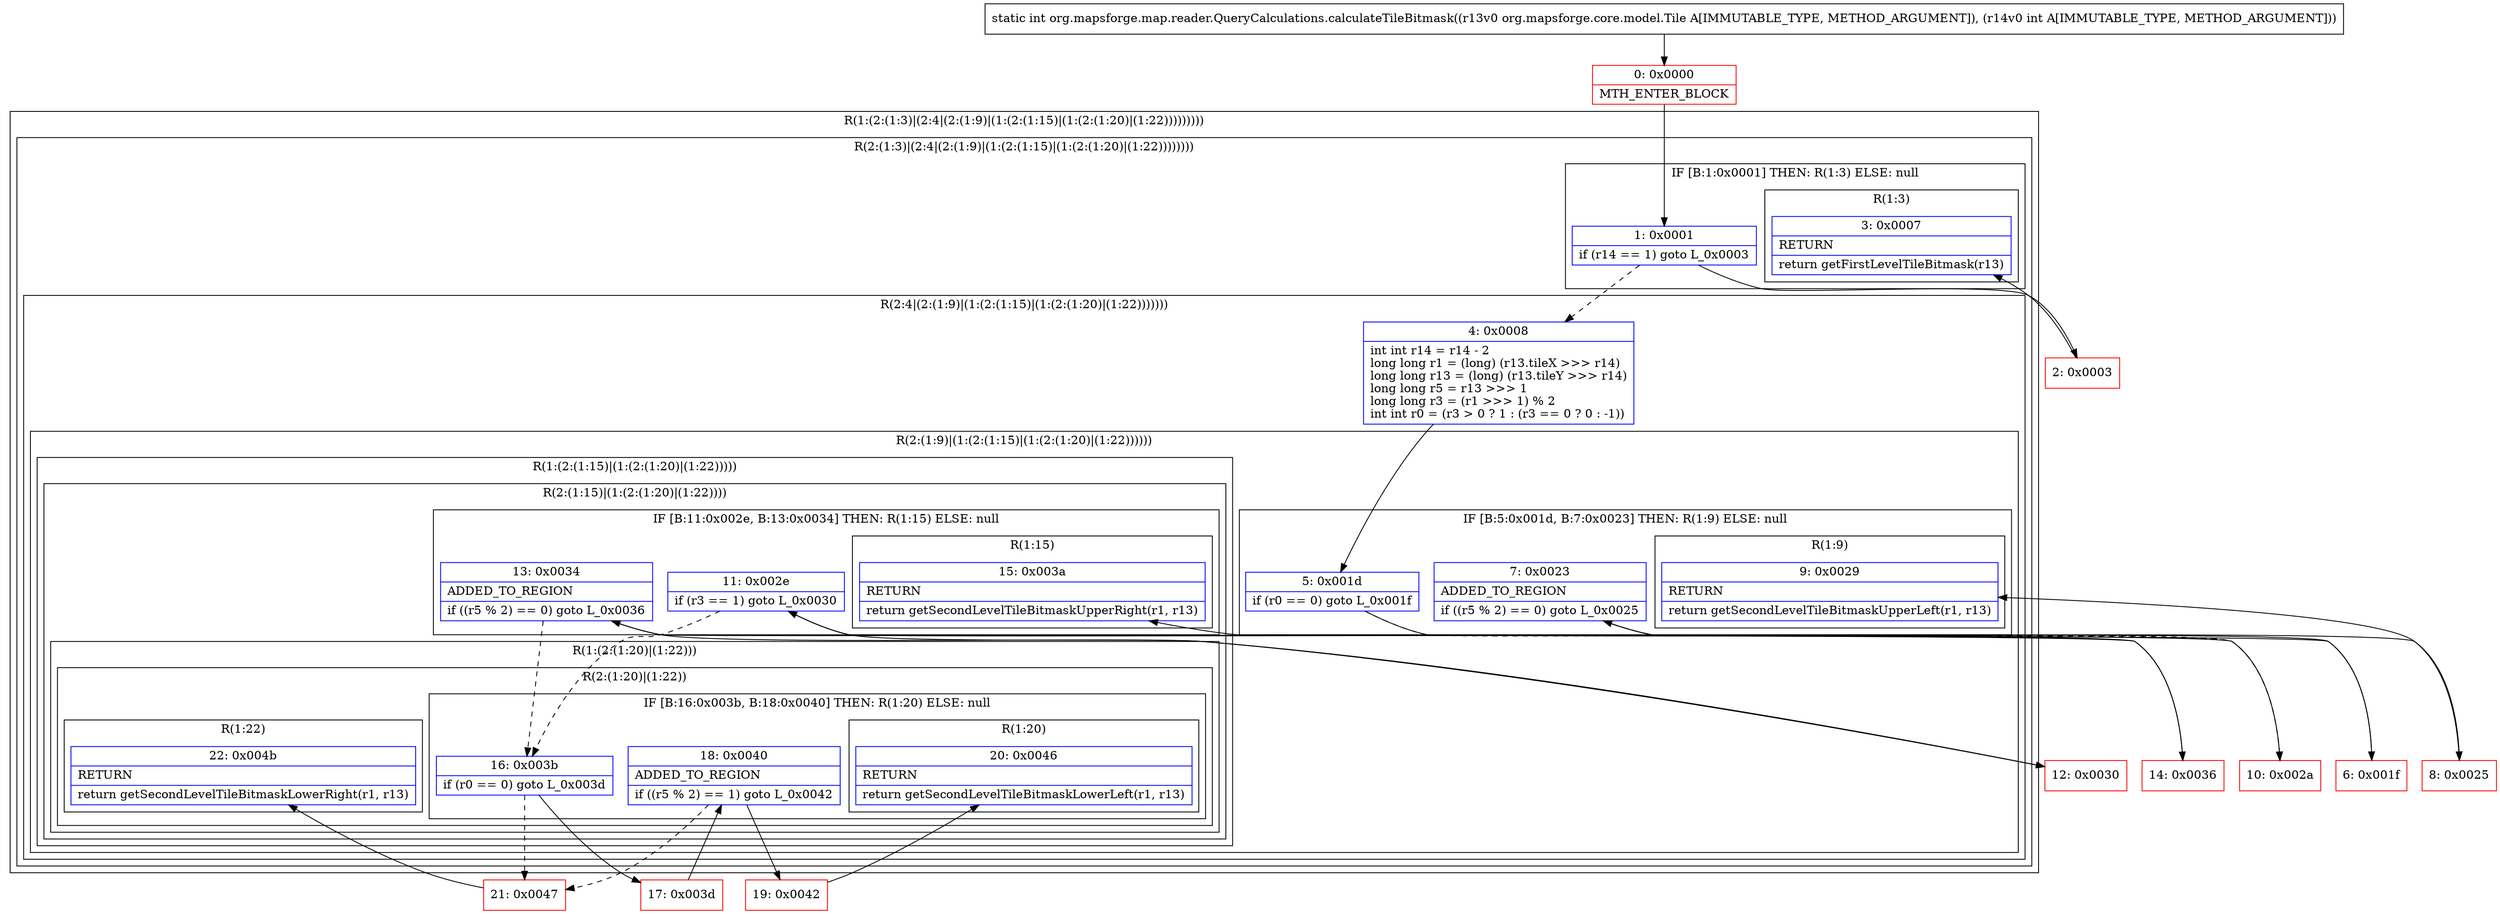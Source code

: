 digraph "CFG fororg.mapsforge.map.reader.QueryCalculations.calculateTileBitmask(Lorg\/mapsforge\/core\/model\/Tile;I)I" {
subgraph cluster_Region_1542800042 {
label = "R(1:(2:(1:3)|(2:4|(2:(1:9)|(1:(2:(1:15)|(1:(2:(1:20)|(1:22)))))))))";
node [shape=record,color=blue];
subgraph cluster_Region_718187635 {
label = "R(2:(1:3)|(2:4|(2:(1:9)|(1:(2:(1:15)|(1:(2:(1:20)|(1:22))))))))";
node [shape=record,color=blue];
subgraph cluster_IfRegion_317489358 {
label = "IF [B:1:0x0001] THEN: R(1:3) ELSE: null";
node [shape=record,color=blue];
Node_1 [shape=record,label="{1\:\ 0x0001|if (r14 == 1) goto L_0x0003\l}"];
subgraph cluster_Region_1337242763 {
label = "R(1:3)";
node [shape=record,color=blue];
Node_3 [shape=record,label="{3\:\ 0x0007|RETURN\l|return getFirstLevelTileBitmask(r13)\l}"];
}
}
subgraph cluster_Region_1405529226 {
label = "R(2:4|(2:(1:9)|(1:(2:(1:15)|(1:(2:(1:20)|(1:22)))))))";
node [shape=record,color=blue];
Node_4 [shape=record,label="{4\:\ 0x0008|int int r14 = r14 \- 2\llong long r1 = (long) (r13.tileX \>\>\> r14)\llong long r13 = (long) (r13.tileY \>\>\> r14)\llong long r5 = r13 \>\>\> 1\llong long r3 = (r1 \>\>\> 1) % 2\lint int r0 = (r3 \> 0 ? 1 : (r3 == 0 ? 0 : \-1))\l}"];
subgraph cluster_Region_1042632645 {
label = "R(2:(1:9)|(1:(2:(1:15)|(1:(2:(1:20)|(1:22))))))";
node [shape=record,color=blue];
subgraph cluster_IfRegion_200055299 {
label = "IF [B:5:0x001d, B:7:0x0023] THEN: R(1:9) ELSE: null";
node [shape=record,color=blue];
Node_5 [shape=record,label="{5\:\ 0x001d|if (r0 == 0) goto L_0x001f\l}"];
Node_7 [shape=record,label="{7\:\ 0x0023|ADDED_TO_REGION\l|if ((r5 % 2) == 0) goto L_0x0025\l}"];
subgraph cluster_Region_1638723962 {
label = "R(1:9)";
node [shape=record,color=blue];
Node_9 [shape=record,label="{9\:\ 0x0029|RETURN\l|return getSecondLevelTileBitmaskUpperLeft(r1, r13)\l}"];
}
}
subgraph cluster_Region_1633145158 {
label = "R(1:(2:(1:15)|(1:(2:(1:20)|(1:22)))))";
node [shape=record,color=blue];
subgraph cluster_Region_390846290 {
label = "R(2:(1:15)|(1:(2:(1:20)|(1:22))))";
node [shape=record,color=blue];
subgraph cluster_IfRegion_1313849272 {
label = "IF [B:11:0x002e, B:13:0x0034] THEN: R(1:15) ELSE: null";
node [shape=record,color=blue];
Node_11 [shape=record,label="{11\:\ 0x002e|if (r3 == 1) goto L_0x0030\l}"];
Node_13 [shape=record,label="{13\:\ 0x0034|ADDED_TO_REGION\l|if ((r5 % 2) == 0) goto L_0x0036\l}"];
subgraph cluster_Region_1987473940 {
label = "R(1:15)";
node [shape=record,color=blue];
Node_15 [shape=record,label="{15\:\ 0x003a|RETURN\l|return getSecondLevelTileBitmaskUpperRight(r1, r13)\l}"];
}
}
subgraph cluster_Region_2108762588 {
label = "R(1:(2:(1:20)|(1:22)))";
node [shape=record,color=blue];
subgraph cluster_Region_1778256584 {
label = "R(2:(1:20)|(1:22))";
node [shape=record,color=blue];
subgraph cluster_IfRegion_1796519545 {
label = "IF [B:16:0x003b, B:18:0x0040] THEN: R(1:20) ELSE: null";
node [shape=record,color=blue];
Node_16 [shape=record,label="{16\:\ 0x003b|if (r0 == 0) goto L_0x003d\l}"];
Node_18 [shape=record,label="{18\:\ 0x0040|ADDED_TO_REGION\l|if ((r5 % 2) == 1) goto L_0x0042\l}"];
subgraph cluster_Region_1795808998 {
label = "R(1:20)";
node [shape=record,color=blue];
Node_20 [shape=record,label="{20\:\ 0x0046|RETURN\l|return getSecondLevelTileBitmaskLowerLeft(r1, r13)\l}"];
}
}
subgraph cluster_Region_223190513 {
label = "R(1:22)";
node [shape=record,color=blue];
Node_22 [shape=record,label="{22\:\ 0x004b|RETURN\l|return getSecondLevelTileBitmaskLowerRight(r1, r13)\l}"];
}
}
}
}
}
}
}
}
}
Node_0 [shape=record,color=red,label="{0\:\ 0x0000|MTH_ENTER_BLOCK\l}"];
Node_2 [shape=record,color=red,label="{2\:\ 0x0003}"];
Node_6 [shape=record,color=red,label="{6\:\ 0x001f}"];
Node_8 [shape=record,color=red,label="{8\:\ 0x0025}"];
Node_10 [shape=record,color=red,label="{10\:\ 0x002a}"];
Node_12 [shape=record,color=red,label="{12\:\ 0x0030}"];
Node_14 [shape=record,color=red,label="{14\:\ 0x0036}"];
Node_17 [shape=record,color=red,label="{17\:\ 0x003d}"];
Node_19 [shape=record,color=red,label="{19\:\ 0x0042}"];
Node_21 [shape=record,color=red,label="{21\:\ 0x0047}"];
MethodNode[shape=record,label="{static int org.mapsforge.map.reader.QueryCalculations.calculateTileBitmask((r13v0 org.mapsforge.core.model.Tile A[IMMUTABLE_TYPE, METHOD_ARGUMENT]), (r14v0 int A[IMMUTABLE_TYPE, METHOD_ARGUMENT])) }"];
MethodNode -> Node_0;
Node_1 -> Node_2;
Node_1 -> Node_4[style=dashed];
Node_4 -> Node_5;
Node_5 -> Node_6;
Node_5 -> Node_10[style=dashed];
Node_7 -> Node_8;
Node_7 -> Node_10[style=dashed];
Node_11 -> Node_12;
Node_11 -> Node_16[style=dashed];
Node_13 -> Node_14;
Node_13 -> Node_16[style=dashed];
Node_16 -> Node_17;
Node_16 -> Node_21[style=dashed];
Node_18 -> Node_19;
Node_18 -> Node_21[style=dashed];
Node_0 -> Node_1;
Node_2 -> Node_3;
Node_6 -> Node_7;
Node_8 -> Node_9;
Node_10 -> Node_11;
Node_12 -> Node_13;
Node_14 -> Node_15;
Node_17 -> Node_18;
Node_19 -> Node_20;
Node_21 -> Node_22;
}

